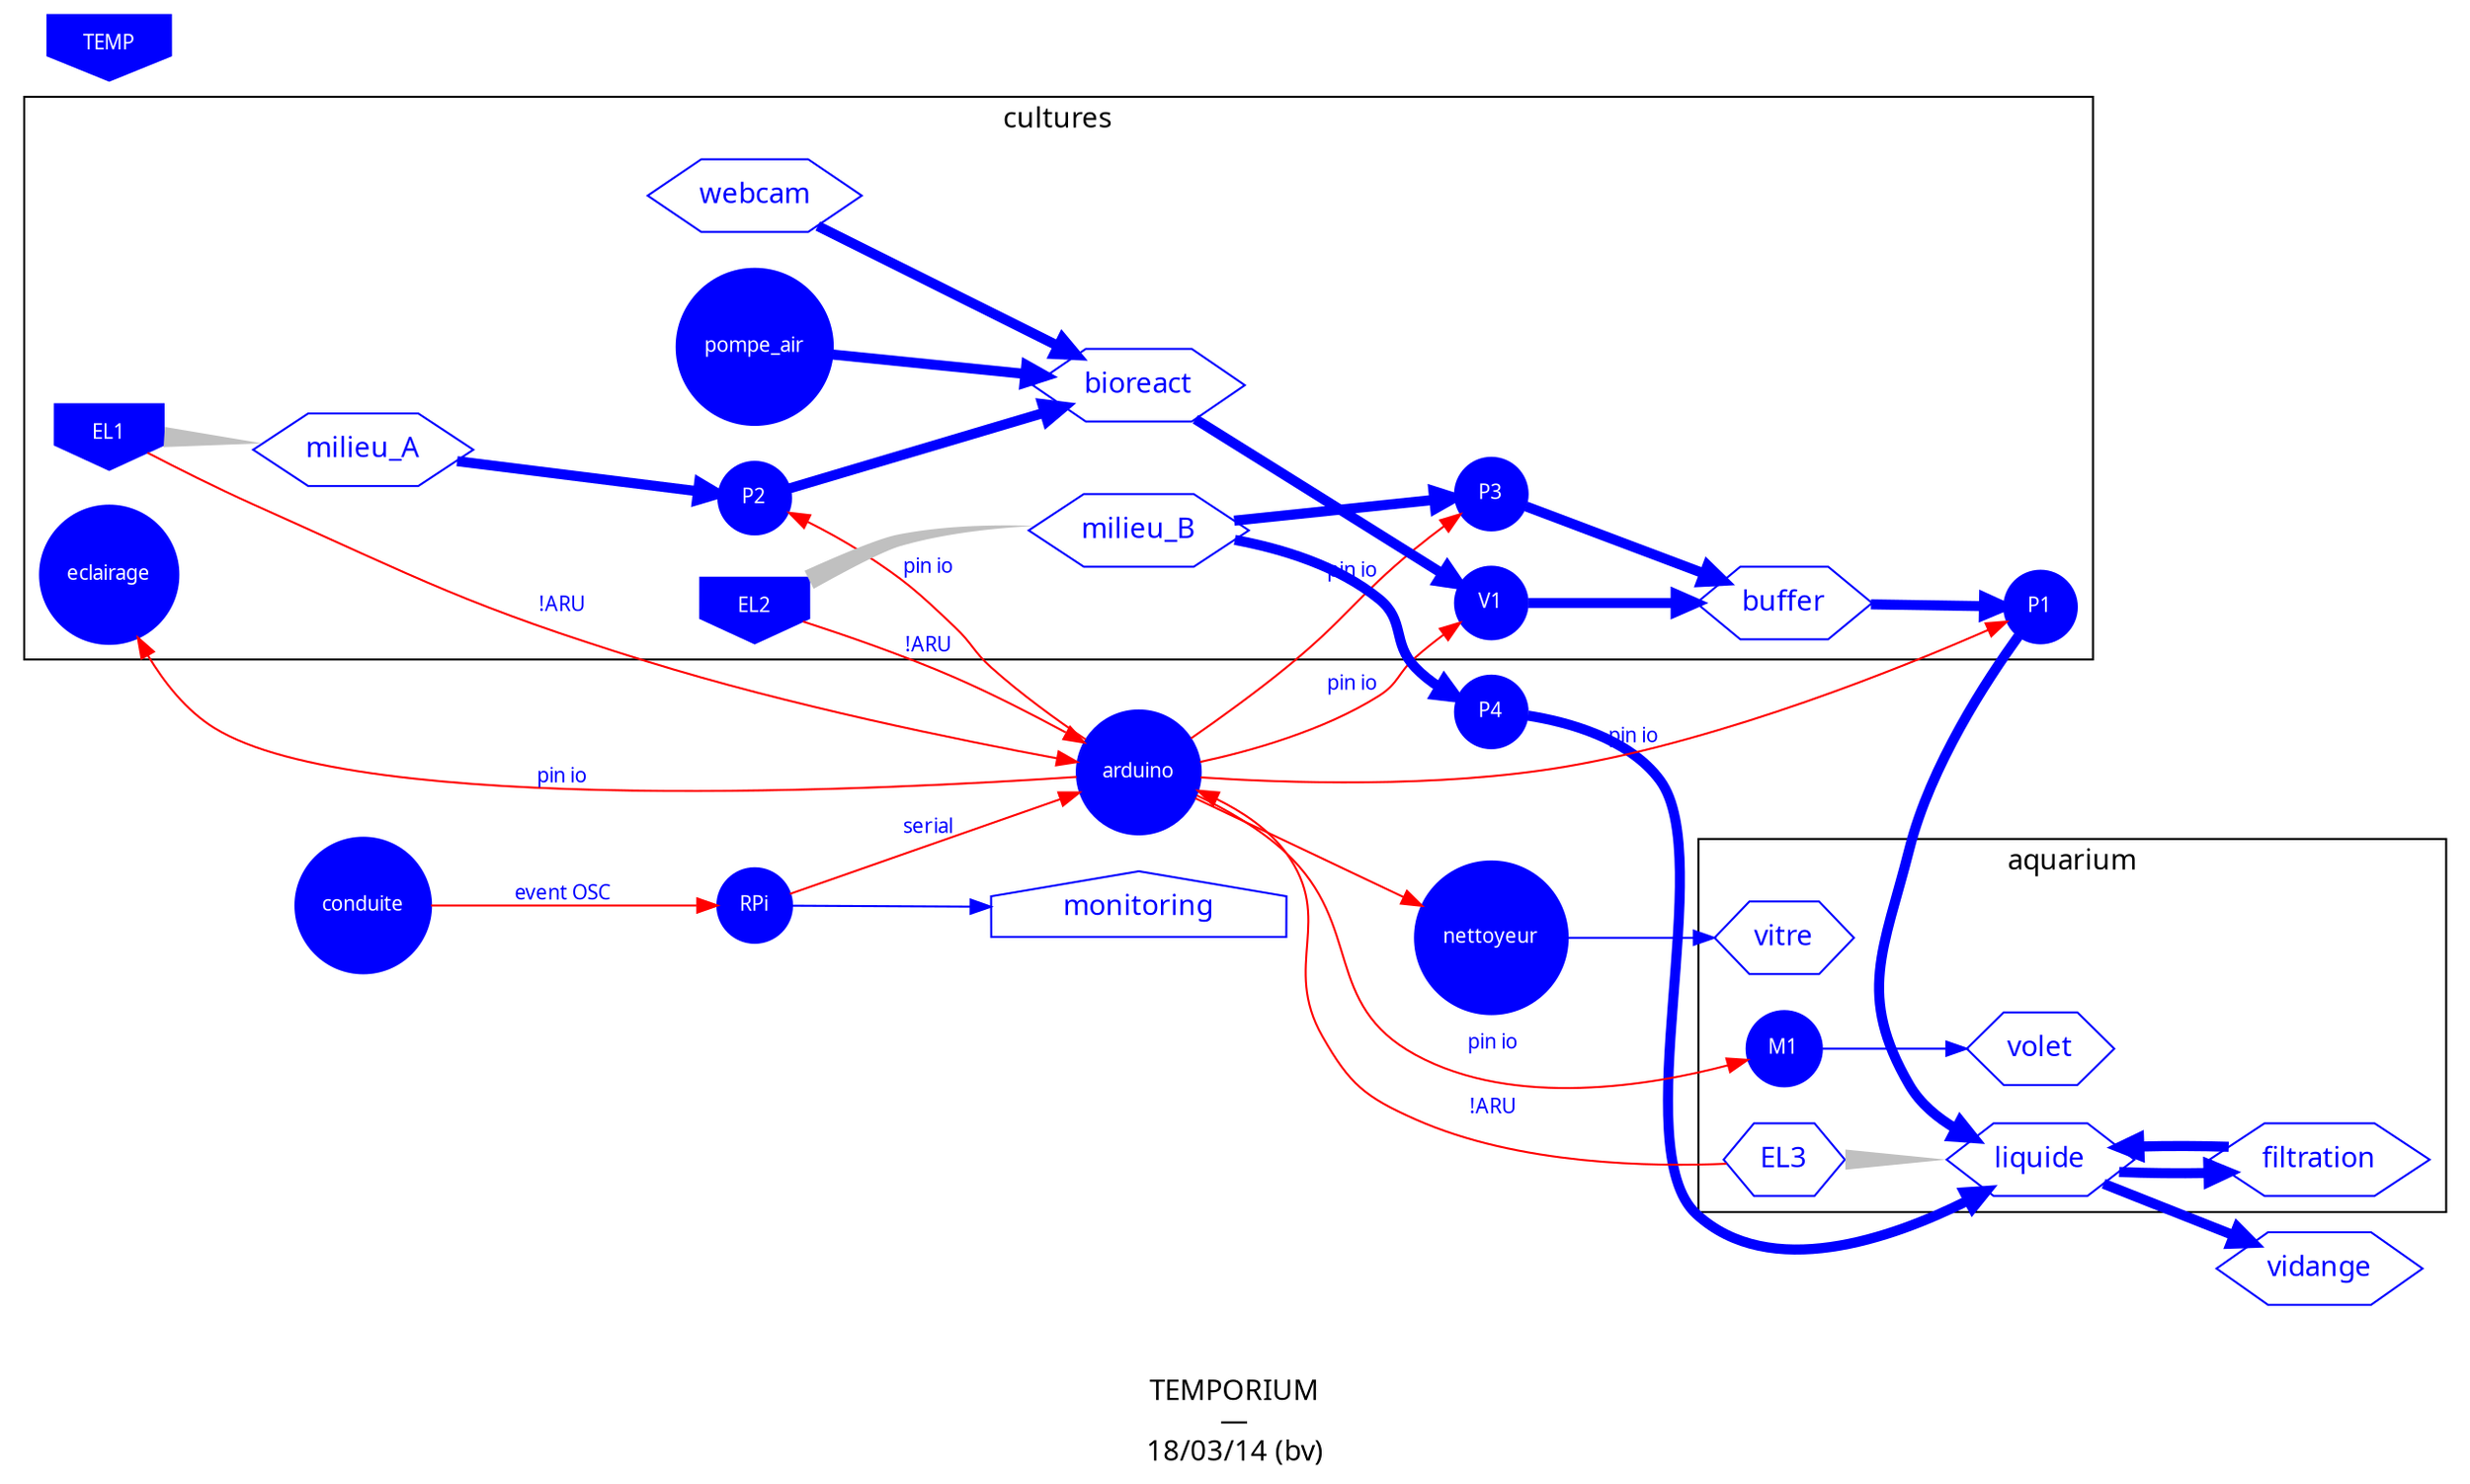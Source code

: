 digraph {
  label="\n\nTEMPORIUM\n—\n18/03/14 (bv)"
  
  rankdir="LR"
  //nodesep = .9
  
  layout=dot
  
  fontsize=14
  fontname="myriadpro"
  
  node[fontsize=14, fontname="myriadpro", fontcolor=blue, color=blue, shape=house]
  edge[fontsize=10, fontname="monaco", color=blue]
  
  subgraph tempo {
   
    subgraph device {
      
      node[shape=circle, fontsize=10, style="filled", color=blue, fontcolor=white]
      
      P1 P2 P3 P4 V1 M1
      pompe_air
      arduino
      RPi
      nettoyeur
      conduite
      eclairage
      
      
      subgraph sensor{
        node[shape=invhouse]

        EL1 
        EL2
        TEMP
      }
    }
    subgraph organs {
      
      node[shape=hexagon]
    
      subgraph cluster_bioreact {
        label="cultures"
        webcam
        bioreact
        buffer
        milieu_A
        milieu_B
        P1 P2 P3 V1 EL2 EL1
        pompe_air
        eclairage
      }

      
      subgraph cluster_aquarium {
      
        label="aquarium"
        
        vitre
        volet
        liquide
        filtration
        M1
        EL3
      }
      buffer
      vidange
    }
    

    // RELATIONS
    
    subgraph orders {
      edge[color=red, fontcolor=blue]
      
      conduite -> RPi [label=" event OSC"]
      RPi -> arduino [label=" serial"]
      arduino  -> nettoyeur
      arduino -> {P1, P2, P3, V1, M1, eclairage} [label=" pin io"]
      
      EL1 -> arduino      [label=" !ARU"]
      EL2 -> arduino      [label=" !ARU"]
      EL3 -> arduino      [label=" !ARU"]
      
    }
    subgraph contact {
      
      edge[style=tapered, arrowtail=none, arrowhead=none, penwidth=10, color=grey]
      EL1 -> milieu_A
      EL2 -> milieu_B
      EL3 -> liquide 
    }
    subgraph fluid {
      
      edge[penwidth=5]
      bioreact -> V1 -> buffer ->  P1 -> liquide
      milieu_A -> P2 -> bioreact
      milieu_B -> P3 -> buffer
      liquide -> vidange
      pompe_air -> bioreact
      filtration -> liquide -> filtration
      webcam -> { bioreact }
      milieu_B -> P4 -> liquide
    }
    
    nettoyeur -> vitre
    M1 -> volet
    RPi -> monitoring 
    
	}

}